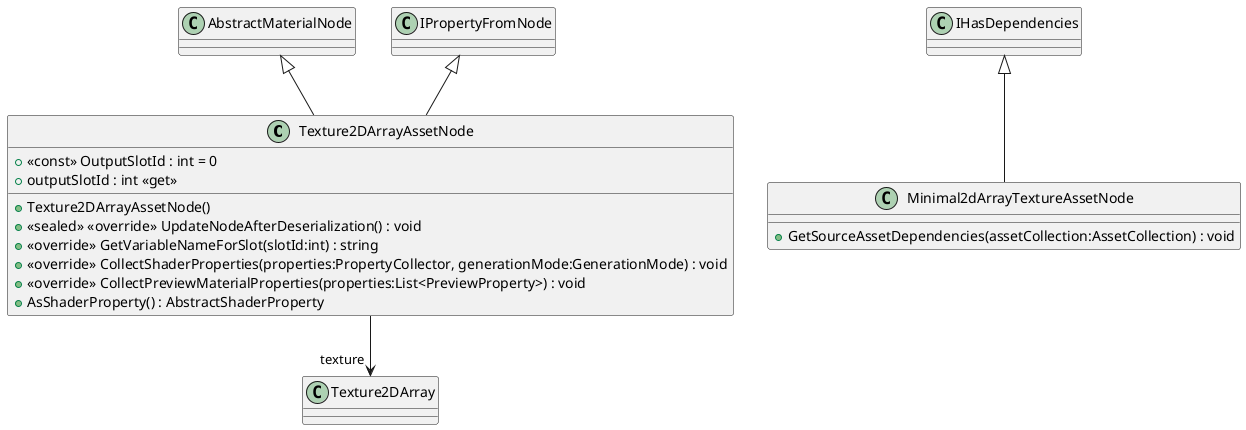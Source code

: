 @startuml
class Texture2DArrayAssetNode {
    + <<const>> OutputSlotId : int = 0
    + Texture2DArrayAssetNode()
    + <<sealed>> <<override>> UpdateNodeAfterDeserialization() : void
    + <<override>> GetVariableNameForSlot(slotId:int) : string
    + <<override>> CollectShaderProperties(properties:PropertyCollector, generationMode:GenerationMode) : void
    + <<override>> CollectPreviewMaterialProperties(properties:List<PreviewProperty>) : void
    + AsShaderProperty() : AbstractShaderProperty
    + outputSlotId : int <<get>>
}
class Minimal2dArrayTextureAssetNode {
    + GetSourceAssetDependencies(assetCollection:AssetCollection) : void
}
AbstractMaterialNode <|-- Texture2DArrayAssetNode
IPropertyFromNode <|-- Texture2DArrayAssetNode
Texture2DArrayAssetNode --> "texture" Texture2DArray
IHasDependencies <|-- Minimal2dArrayTextureAssetNode
@enduml
